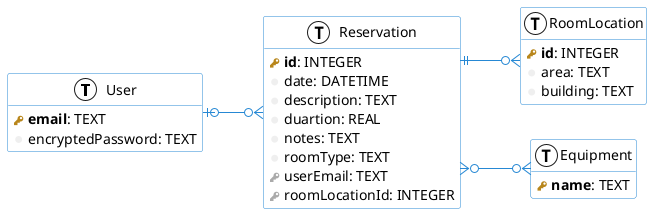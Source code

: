 @startuml ReservationsDB

hide empty methods

left to right direction
skinparam roundcorner 5
skinparam linetype ortho
skinparam shadowing false
skinparam handwritten false

skinparam class {
    BackgroundColor white
    ArrowColor #2688d4
    BorderColor #2688d4
}

!define primary_key(x) <b><color:#b8861b><&key></color> x</b>
!define foreign_key(x) <color:#aaaaaa><&key></color> x
!define column(x) <color:#efefef><&media-record></color> x
!define table(x) entity x << (T, white) >>

table(User) {
    primary_key(email): TEXT
    column(encryptedPassword): TEXT
}

table(Reservation) {
    primary_key(id): INTEGER
    column(date): DATETIME
    column(description): TEXT
    column(duartion): REAL
    column(notes): TEXT
    column(roomType): TEXT
    foreign_key(userEmail): TEXT
    foreign_key(roomLocationId): INTEGER
}

table(RoomLocation) {
    primary_key(id): INTEGER
    column(area): TEXT
    column(building): TEXT
}

table(Equipment) {
    primary_key(name): TEXT
}

User |o--o{ Reservation
Reservation ||--o{ RoomLocation
Reservation }o--o{ Equipment

@enduml